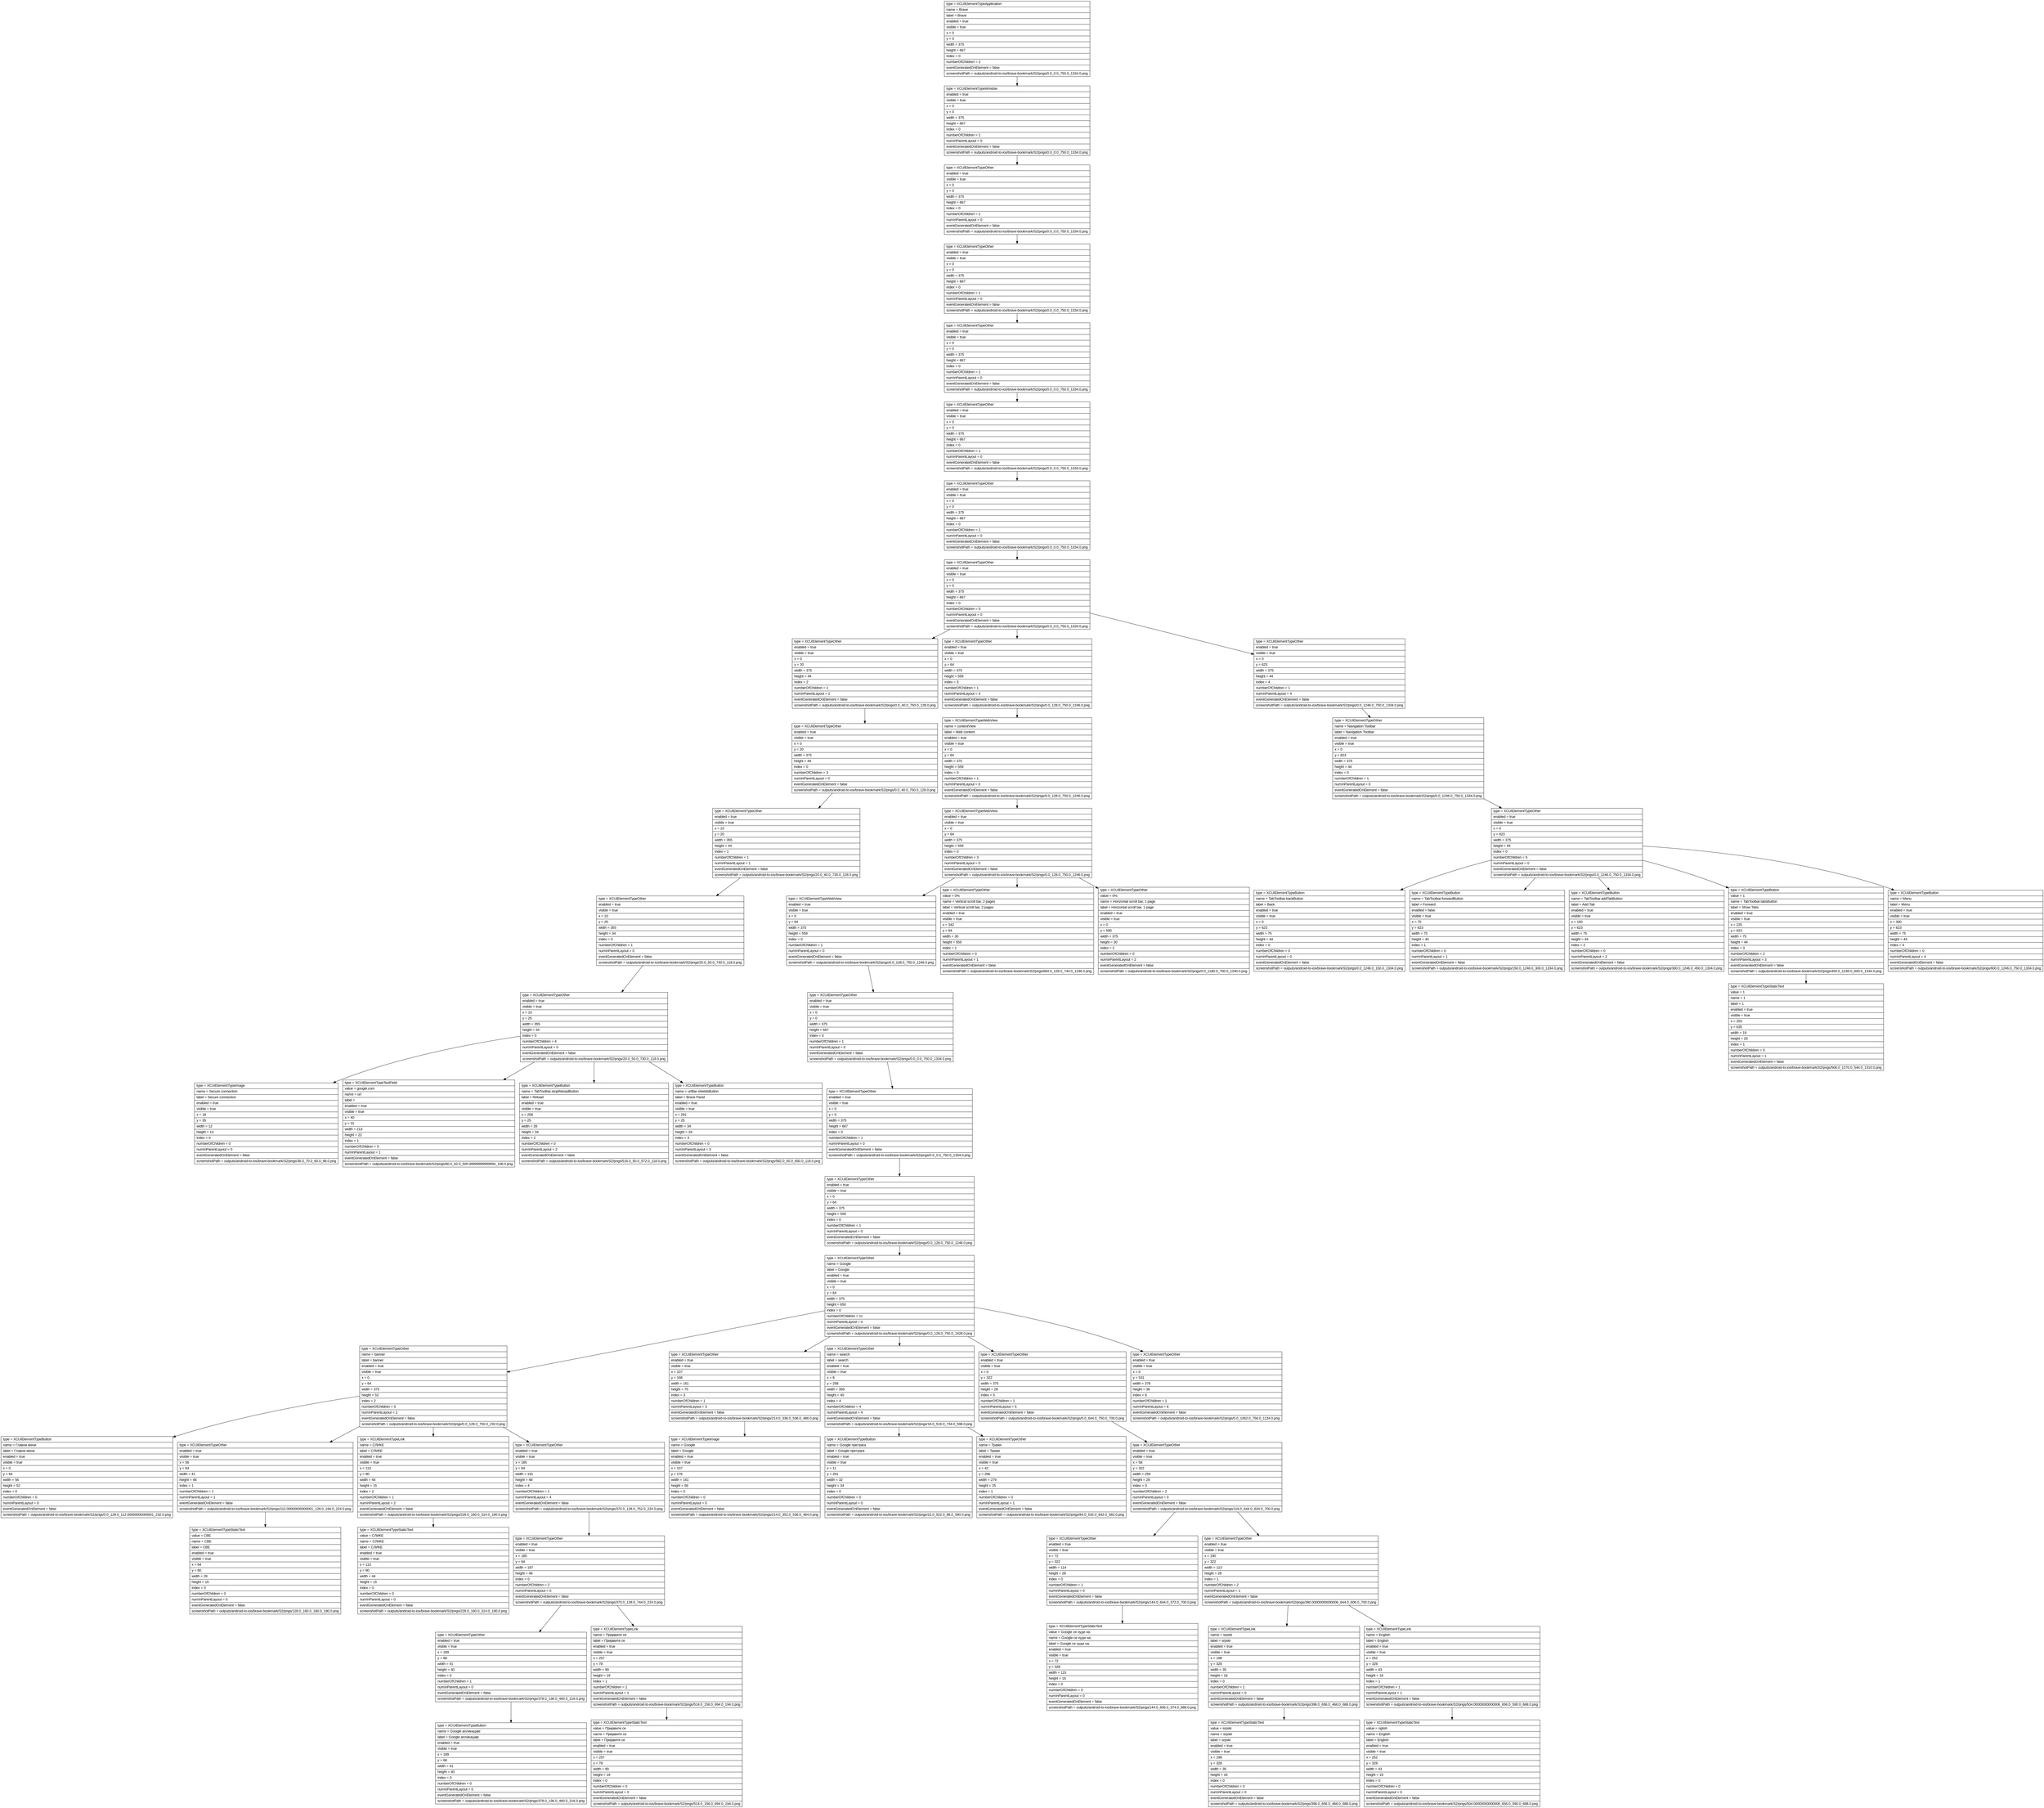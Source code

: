 digraph Layout {

	node [shape=record fontname=Arial];

	0	[label="{type = XCUIElementTypeApplication\l|name = Brave\l|label = Brave\l|enabled = true\l|visible = true\l|x = 0\l|y = 0\l|width = 375\l|height = 667\l|index = 0\l|numberOfChildren = 2\l|eventGeneratedOnElement = false \l|screenshotPath = outputs/android-to-ios/brave-bookmark/S2/pngs/0.0_0.0_750.0_1334.0.png\l}"]
	1	[label="{type = XCUIElementTypeWindow\l|enabled = true\l|visible = true\l|x = 0\l|y = 0\l|width = 375\l|height = 667\l|index = 0\l|numberOfChildren = 1\l|numInParentLayout = 0\l|eventGeneratedOnElement = false \l|screenshotPath = outputs/android-to-ios/brave-bookmark/S2/pngs/0.0_0.0_750.0_1334.0.png\l}"]
	2	[label="{type = XCUIElementTypeOther\l|enabled = true\l|visible = true\l|x = 0\l|y = 0\l|width = 375\l|height = 667\l|index = 0\l|numberOfChildren = 1\l|numInParentLayout = 0\l|eventGeneratedOnElement = false \l|screenshotPath = outputs/android-to-ios/brave-bookmark/S2/pngs/0.0_0.0_750.0_1334.0.png\l}"]
	3	[label="{type = XCUIElementTypeOther\l|enabled = true\l|visible = true\l|x = 0\l|y = 0\l|width = 375\l|height = 667\l|index = 0\l|numberOfChildren = 1\l|numInParentLayout = 0\l|eventGeneratedOnElement = false \l|screenshotPath = outputs/android-to-ios/brave-bookmark/S2/pngs/0.0_0.0_750.0_1334.0.png\l}"]
	4	[label="{type = XCUIElementTypeOther\l|enabled = true\l|visible = true\l|x = 0\l|y = 0\l|width = 375\l|height = 667\l|index = 0\l|numberOfChildren = 1\l|numInParentLayout = 0\l|eventGeneratedOnElement = false \l|screenshotPath = outputs/android-to-ios/brave-bookmark/S2/pngs/0.0_0.0_750.0_1334.0.png\l}"]
	5	[label="{type = XCUIElementTypeOther\l|enabled = true\l|visible = true\l|x = 0\l|y = 0\l|width = 375\l|height = 667\l|index = 0\l|numberOfChildren = 1\l|numInParentLayout = 0\l|eventGeneratedOnElement = false \l|screenshotPath = outputs/android-to-ios/brave-bookmark/S2/pngs/0.0_0.0_750.0_1334.0.png\l}"]
	6	[label="{type = XCUIElementTypeOther\l|enabled = true\l|visible = true\l|x = 0\l|y = 0\l|width = 375\l|height = 667\l|index = 0\l|numberOfChildren = 1\l|numInParentLayout = 0\l|eventGeneratedOnElement = false \l|screenshotPath = outputs/android-to-ios/brave-bookmark/S2/pngs/0.0_0.0_750.0_1334.0.png\l}"]
	7	[label="{type = XCUIElementTypeOther\l|enabled = true\l|visible = true\l|x = 0\l|y = 0\l|width = 375\l|height = 667\l|index = 0\l|numberOfChildren = 5\l|numInParentLayout = 0\l|eventGeneratedOnElement = false \l|screenshotPath = outputs/android-to-ios/brave-bookmark/S2/pngs/0.0_0.0_750.0_1334.0.png\l}"]
	8	[label="{type = XCUIElementTypeOther\l|enabled = true\l|visible = true\l|x = 0\l|y = 20\l|width = 375\l|height = 44\l|index = 2\l|numberOfChildren = 1\l|numInParentLayout = 2\l|eventGeneratedOnElement = false \l|screenshotPath = outputs/android-to-ios/brave-bookmark/S2/pngs/0.0_40.0_750.0_128.0.png\l}"]
	9	[label="{type = XCUIElementTypeOther\l|enabled = true\l|visible = true\l|x = 0\l|y = 64\l|width = 375\l|height = 559\l|index = 3\l|numberOfChildren = 1\l|numInParentLayout = 3\l|eventGeneratedOnElement = false \l|screenshotPath = outputs/android-to-ios/brave-bookmark/S2/pngs/0.0_128.0_750.0_1246.0.png\l}"]
	10	[label="{type = XCUIElementTypeOther\l|enabled = true\l|visible = true\l|x = 0\l|y = 623\l|width = 375\l|height = 44\l|index = 4\l|numberOfChildren = 1\l|numInParentLayout = 4\l|eventGeneratedOnElement = false \l|screenshotPath = outputs/android-to-ios/brave-bookmark/S2/pngs/0.0_1246.0_750.0_1334.0.png\l}"]
	11	[label="{type = XCUIElementTypeOther\l|enabled = true\l|visible = true\l|x = 0\l|y = 20\l|width = 375\l|height = 44\l|index = 0\l|numberOfChildren = 3\l|numInParentLayout = 0\l|eventGeneratedOnElement = false \l|screenshotPath = outputs/android-to-ios/brave-bookmark/S2/pngs/0.0_40.0_750.0_128.0.png\l}"]
	12	[label="{type = XCUIElementTypeWebView\l|name = contentView\l|label = Web content\l|enabled = true\l|visible = true\l|x = 0\l|y = 64\l|width = 375\l|height = 559\l|index = 0\l|numberOfChildren = 1\l|numInParentLayout = 0\l|eventGeneratedOnElement = false \l|screenshotPath = outputs/android-to-ios/brave-bookmark/S2/pngs/0.0_128.0_750.0_1246.0.png\l}"]
	13	[label="{type = XCUIElementTypeOther\l|name = Navigation Toolbar\l|label = Navigation Toolbar\l|enabled = true\l|visible = true\l|x = 0\l|y = 623\l|width = 375\l|height = 44\l|index = 0\l|numberOfChildren = 1\l|numInParentLayout = 0\l|eventGeneratedOnElement = false \l|screenshotPath = outputs/android-to-ios/brave-bookmark/S2/pngs/0.0_1246.0_750.0_1334.0.png\l}"]
	14	[label="{type = XCUIElementTypeOther\l|enabled = true\l|visible = true\l|x = 10\l|y = 20\l|width = 355\l|height = 44\l|index = 1\l|numberOfChildren = 1\l|numInParentLayout = 1\l|eventGeneratedOnElement = false \l|screenshotPath = outputs/android-to-ios/brave-bookmark/S2/pngs/20.0_40.0_730.0_128.0.png\l}"]
	15	[label="{type = XCUIElementTypeWebView\l|enabled = true\l|visible = true\l|x = 0\l|y = 64\l|width = 375\l|height = 559\l|index = 0\l|numberOfChildren = 3\l|numInParentLayout = 0\l|eventGeneratedOnElement = false \l|screenshotPath = outputs/android-to-ios/brave-bookmark/S2/pngs/0.0_128.0_750.0_1246.0.png\l}"]
	16	[label="{type = XCUIElementTypeOther\l|enabled = true\l|visible = true\l|x = 0\l|y = 623\l|width = 375\l|height = 44\l|index = 0\l|numberOfChildren = 5\l|numInParentLayout = 0\l|eventGeneratedOnElement = false \l|screenshotPath = outputs/android-to-ios/brave-bookmark/S2/pngs/0.0_1246.0_750.0_1334.0.png\l}"]
	17	[label="{type = XCUIElementTypeOther\l|enabled = true\l|visible = true\l|x = 10\l|y = 25\l|width = 355\l|height = 34\l|index = 0\l|numberOfChildren = 1\l|numInParentLayout = 0\l|eventGeneratedOnElement = false \l|screenshotPath = outputs/android-to-ios/brave-bookmark/S2/pngs/20.0_50.0_730.0_118.0.png\l}"]
	18	[label="{type = XCUIElementTypeWebView\l|enabled = true\l|visible = true\l|x = 0\l|y = 64\l|width = 375\l|height = 559\l|index = 0\l|numberOfChildren = 1\l|numInParentLayout = 0\l|eventGeneratedOnElement = false \l|screenshotPath = outputs/android-to-ios/brave-bookmark/S2/pngs/0.0_128.0_750.0_1246.0.png\l}"]
	19	[label="{type = XCUIElementTypeOther\l|value = 0%\l|name = Vertical scroll bar, 2 pages\l|label = Vertical scroll bar, 2 pages\l|enabled = true\l|visible = true\l|x = 342\l|y = 64\l|width = 30\l|height = 559\l|index = 1\l|numberOfChildren = 0\l|numInParentLayout = 1\l|eventGeneratedOnElement = false \l|screenshotPath = outputs/android-to-ios/brave-bookmark/S2/pngs/684.0_128.0_744.0_1246.0.png\l}"]
	20	[label="{type = XCUIElementTypeOther\l|value = 0%\l|name = Horizontal scroll bar, 1 page\l|label = Horizontal scroll bar, 1 page\l|enabled = true\l|visible = true\l|x = 0\l|y = 590\l|width = 375\l|height = 30\l|index = 2\l|numberOfChildren = 0\l|numInParentLayout = 2\l|eventGeneratedOnElement = false \l|screenshotPath = outputs/android-to-ios/brave-bookmark/S2/pngs/0.0_1180.0_750.0_1240.0.png\l}"]
	21	[label="{type = XCUIElementTypeButton\l|name = TabToolbar.backButton\l|label = Back\l|enabled = true\l|visible = true\l|x = 0\l|y = 623\l|width = 75\l|height = 44\l|index = 0\l|numberOfChildren = 0\l|numInParentLayout = 0\l|eventGeneratedOnElement = false \l|screenshotPath = outputs/android-to-ios/brave-bookmark/S2/pngs/0.0_1246.0_150.0_1334.0.png\l}"]
	22	[label="{type = XCUIElementTypeButton\l|name = TabToolbar.forwardButton\l|label = Forward\l|enabled = false\l|visible = true\l|x = 75\l|y = 623\l|width = 75\l|height = 44\l|index = 1\l|numberOfChildren = 0\l|numInParentLayout = 1\l|eventGeneratedOnElement = false \l|screenshotPath = outputs/android-to-ios/brave-bookmark/S2/pngs/150.0_1246.0_300.0_1334.0.png\l}"]
	23	[label="{type = XCUIElementTypeButton\l|name = TabToolbar.addTabButton\l|label = Add Tab\l|enabled = true\l|visible = true\l|x = 150\l|y = 623\l|width = 75\l|height = 44\l|index = 2\l|numberOfChildren = 0\l|numInParentLayout = 2\l|eventGeneratedOnElement = false \l|screenshotPath = outputs/android-to-ios/brave-bookmark/S2/pngs/300.0_1246.0_450.0_1334.0.png\l}"]
	24	[label="{type = XCUIElementTypeButton\l|value = 1\l|name = TabToolbar.tabsButton\l|label = Show Tabs\l|enabled = true\l|visible = true\l|x = 225\l|y = 623\l|width = 75\l|height = 44\l|index = 3\l|numberOfChildren = 2\l|numInParentLayout = 3\l|eventGeneratedOnElement = false \l|screenshotPath = outputs/android-to-ios/brave-bookmark/S2/pngs/450.0_1246.0_600.0_1334.0.png\l}"]
	25	[label="{type = XCUIElementTypeButton\l|name = Menu\l|label = Menu\l|enabled = true\l|visible = true\l|x = 300\l|y = 623\l|width = 75\l|height = 44\l|index = 4\l|numberOfChildren = 0\l|numInParentLayout = 4\l|eventGeneratedOnElement = false \l|screenshotPath = outputs/android-to-ios/brave-bookmark/S2/pngs/600.0_1246.0_750.0_1334.0.png\l}"]
	26	[label="{type = XCUIElementTypeOther\l|enabled = true\l|visible = true\l|x = 10\l|y = 25\l|width = 355\l|height = 34\l|index = 0\l|numberOfChildren = 4\l|numInParentLayout = 0\l|eventGeneratedOnElement = false \l|screenshotPath = outputs/android-to-ios/brave-bookmark/S2/pngs/20.0_50.0_730.0_118.0.png\l}"]
	27	[label="{type = XCUIElementTypeOther\l|enabled = true\l|visible = true\l|x = 0\l|y = 0\l|width = 375\l|height = 667\l|index = 0\l|numberOfChildren = 1\l|numInParentLayout = 0\l|eventGeneratedOnElement = false \l|screenshotPath = outputs/android-to-ios/brave-bookmark/S2/pngs/0.0_0.0_750.0_1334.0.png\l}"]
	28	[label="{type = XCUIElementTypeStaticText\l|value = 1\l|name = 1\l|label = 1\l|enabled = true\l|visible = true\l|x = 253\l|y = 635\l|width = 19\l|height = 20\l|index = 1\l|numberOfChildren = 0\l|numInParentLayout = 1\l|eventGeneratedOnElement = false \l|screenshotPath = outputs/android-to-ios/brave-bookmark/S2/pngs/506.0_1270.0_544.0_1310.0.png\l}"]
	29	[label="{type = XCUIElementTypeImage\l|name = Secure connection\l|label = Secure connection\l|enabled = true\l|visible = true\l|x = 18\l|y = 35\l|width = 12\l|height = 14\l|index = 0\l|numberOfChildren = 0\l|numInParentLayout = 0\l|eventGeneratedOnElement = false \l|screenshotPath = outputs/android-to-ios/brave-bookmark/S2/pngs/36.0_70.0_60.0_98.0.png\l}"]
	30	[label="{type = XCUIElementTypeTextField\l|value = google.com\l|name = url\l|label = \l|enabled = true\l|visible = true\l|x = 40\l|y = 31\l|width = 213\l|height = 22\l|index = 1\l|numberOfChildren = 0\l|numInParentLayout = 1\l|eventGeneratedOnElement = false \l|screenshotPath = outputs/android-to-ios/brave-bookmark/S2/pngs/80.0_62.0_505.99999999999994_106.0.png\l}"]
	31	[label="{type = XCUIElementTypeButton\l|name = TabToolbar.stopReloadButton\l|label = Reload\l|enabled = true\l|visible = true\l|x = 258\l|y = 25\l|width = 28\l|height = 34\l|index = 2\l|numberOfChildren = 0\l|numInParentLayout = 2\l|eventGeneratedOnElement = false \l|screenshotPath = outputs/android-to-ios/brave-bookmark/S2/pngs/516.0_50.0_572.0_118.0.png\l}"]
	32	[label="{type = XCUIElementTypeButton\l|name = urlBar-shieldsButton\l|label = Brave Panel\l|enabled = true\l|visible = true\l|x = 291\l|y = 25\l|width = 34\l|height = 34\l|index = 3\l|numberOfChildren = 0\l|numInParentLayout = 3\l|eventGeneratedOnElement = false \l|screenshotPath = outputs/android-to-ios/brave-bookmark/S2/pngs/582.0_50.0_650.0_118.0.png\l}"]
	33	[label="{type = XCUIElementTypeOther\l|enabled = true\l|visible = true\l|x = 0\l|y = 0\l|width = 375\l|height = 667\l|index = 0\l|numberOfChildren = 1\l|numInParentLayout = 0\l|eventGeneratedOnElement = false \l|screenshotPath = outputs/android-to-ios/brave-bookmark/S2/pngs/0.0_0.0_750.0_1334.0.png\l}"]
	34	[label="{type = XCUIElementTypeOther\l|enabled = true\l|visible = true\l|x = 0\l|y = 64\l|width = 375\l|height = 559\l|index = 0\l|numberOfChildren = 1\l|numInParentLayout = 0\l|eventGeneratedOnElement = false \l|screenshotPath = outputs/android-to-ios/brave-bookmark/S2/pngs/0.0_128.0_750.0_1246.0.png\l}"]
	35	[label="{type = XCUIElementTypeOther\l|name = Google\l|label = Google\l|enabled = true\l|visible = true\l|x = 0\l|y = 64\l|width = 375\l|height = 650\l|index = 0\l|numberOfChildren = 11\l|numInParentLayout = 0\l|eventGeneratedOnElement = false \l|screenshotPath = outputs/android-to-ios/brave-bookmark/S2/pngs/0.0_128.0_750.0_1428.0.png\l}"]
	36	[label="{type = XCUIElementTypeOther\l|name = banner\l|label = banner\l|enabled = true\l|visible = true\l|x = 0\l|y = 64\l|width = 375\l|height = 52\l|index = 2\l|numberOfChildren = 5\l|numInParentLayout = 2\l|eventGeneratedOnElement = false \l|screenshotPath = outputs/android-to-ios/brave-bookmark/S2/pngs/0.0_128.0_750.0_232.0.png\l}"]
	37	[label="{type = XCUIElementTypeOther\l|enabled = true\l|visible = true\l|x = 107\l|y = 168\l|width = 161\l|height = 75\l|index = 3\l|numberOfChildren = 1\l|numInParentLayout = 3\l|eventGeneratedOnElement = false \l|screenshotPath = outputs/android-to-ios/brave-bookmark/S2/pngs/214.0_336.0_536.0_486.0.png\l}"]
	38	[label="{type = XCUIElementTypeOther\l|name = search\l|label = search\l|enabled = true\l|visible = true\l|x = 8\l|y = 258\l|width = 359\l|height = 40\l|index = 4\l|numberOfChildren = 4\l|numInParentLayout = 4\l|eventGeneratedOnElement = false \l|screenshotPath = outputs/android-to-ios/brave-bookmark/S2/pngs/16.0_516.0_734.0_596.0.png\l}"]
	39	[label="{type = XCUIElementTypeOther\l|enabled = true\l|visible = true\l|x = 0\l|y = 322\l|width = 375\l|height = 28\l|index = 5\l|numberOfChildren = 1\l|numInParentLayout = 5\l|eventGeneratedOnElement = false \l|screenshotPath = outputs/android-to-ios/brave-bookmark/S2/pngs/0.0_644.0_750.0_700.0.png\l}"]
	40	[label="{type = XCUIElementTypeOther\l|enabled = true\l|visible = true\l|x = 0\l|y = 531\l|width = 378\l|height = 36\l|index = 6\l|numberOfChildren = 1\l|numInParentLayout = 6\l|eventGeneratedOnElement = false \l|screenshotPath = outputs/android-to-ios/brave-bookmark/S2/pngs/0.0_1062.0_756.0_1134.0.png\l}"]
	41	[label="{type = XCUIElementTypeButton\l|name = Главни мени\l|label = Главни мени\l|enabled = true\l|visible = true\l|x = 0\l|y = 64\l|width = 56\l|height = 52\l|index = 0\l|numberOfChildren = 0\l|numInParentLayout = 0\l|eventGeneratedOnElement = false \l|screenshotPath = outputs/android-to-ios/brave-bookmark/S2/pngs/0.0_128.0_112.00000000000001_232.0.png\l}"]
	42	[label="{type = XCUIElementTypeOther\l|enabled = true\l|visible = true\l|x = 56\l|y = 64\l|width = 41\l|height = 48\l|index = 1\l|numberOfChildren = 1\l|numInParentLayout = 1\l|eventGeneratedOnElement = false \l|screenshotPath = outputs/android-to-ios/brave-bookmark/S2/pngs/112.00000000000001_128.0_194.0_224.0.png\l}"]
	43	[label="{type = XCUIElementTypeLink\l|name = СЛИКЕ\l|label = СЛИКЕ\l|enabled = true\l|visible = true\l|x = 113\l|y = 80\l|width = 44\l|height = 15\l|index = 2\l|numberOfChildren = 1\l|numInParentLayout = 2\l|eventGeneratedOnElement = false \l|screenshotPath = outputs/android-to-ios/brave-bookmark/S2/pngs/226.0_160.0_314.0_190.0.png\l}"]
	44	[label="{type = XCUIElementTypeOther\l|enabled = true\l|visible = true\l|x = 185\l|y = 64\l|width = 191\l|height = 48\l|index = 4\l|numberOfChildren = 1\l|numInParentLayout = 4\l|eventGeneratedOnElement = false \l|screenshotPath = outputs/android-to-ios/brave-bookmark/S2/pngs/370.0_128.0_752.0_224.0.png\l}"]
	45	[label="{type = XCUIElementTypeImage\l|name = Google\l|label = Google\l|enabled = true\l|visible = true\l|x = 107\l|y = 176\l|width = 161\l|height = 56\l|index = 0\l|numberOfChildren = 0\l|numInParentLayout = 0\l|eventGeneratedOnElement = false \l|screenshotPath = outputs/android-to-ios/brave-bookmark/S2/pngs/214.0_352.0_536.0_464.0.png\l}"]
	46	[label="{type = XCUIElementTypeButton\l|name = Google претрага\l|label = Google претрага\l|enabled = true\l|visible = true\l|x = 11\l|y = 261\l|width = 32\l|height = 34\l|index = 0\l|numberOfChildren = 0\l|numInParentLayout = 0\l|eventGeneratedOnElement = false \l|screenshotPath = outputs/android-to-ios/brave-bookmark/S2/pngs/22.0_522.0_86.0_590.0.png\l}"]
	47	[label="{type = XCUIElementTypeOther\l|name = Тражи\l|label = Тражи\l|enabled = true\l|visible = true\l|x = 42\l|y = 266\l|width = 279\l|height = 25\l|index = 1\l|numberOfChildren = 0\l|numInParentLayout = 1\l|eventGeneratedOnElement = false \l|screenshotPath = outputs/android-to-ios/brave-bookmark/S2/pngs/84.0_532.0_642.0_582.0.png\l}"]
	48	[label="{type = XCUIElementTypeOther\l|enabled = true\l|visible = true\l|x = 58\l|y = 322\l|width = 259\l|height = 28\l|index = 0\l|numberOfChildren = 2\l|numInParentLayout = 0\l|eventGeneratedOnElement = false \l|screenshotPath = outputs/android-to-ios/brave-bookmark/S2/pngs/116.0_644.0_634.0_700.0.png\l}"]
	49	[label="{type = XCUIElementTypeStaticText\l|value = СВЕ\l|name = СВЕ\l|label = СВЕ\l|enabled = true\l|visible = true\l|x = 64\l|y = 80\l|width = 26\l|height = 15\l|index = 0\l|numberOfChildren = 0\l|numInParentLayout = 0\l|eventGeneratedOnElement = false \l|screenshotPath = outputs/android-to-ios/brave-bookmark/S2/pngs/128.0_160.0_180.0_190.0.png\l}"]
	50	[label="{type = XCUIElementTypeStaticText\l|value = СЛИКЕ\l|name = СЛИКЕ\l|label = СЛИКЕ\l|enabled = true\l|visible = true\l|x = 113\l|y = 80\l|width = 44\l|height = 15\l|index = 0\l|numberOfChildren = 0\l|numInParentLayout = 0\l|eventGeneratedOnElement = false \l|screenshotPath = outputs/android-to-ios/brave-bookmark/S2/pngs/226.0_160.0_314.0_190.0.png\l}"]
	51	[label="{type = XCUIElementTypeOther\l|enabled = true\l|visible = true\l|x = 185\l|y = 64\l|width = 187\l|height = 48\l|index = 0\l|numberOfChildren = 2\l|numInParentLayout = 0\l|eventGeneratedOnElement = false \l|screenshotPath = outputs/android-to-ios/brave-bookmark/S2/pngs/370.0_128.0_744.0_224.0.png\l}"]
	52	[label="{type = XCUIElementTypeOther\l|enabled = true\l|visible = true\l|x = 72\l|y = 322\l|width = 114\l|height = 28\l|index = 0\l|numberOfChildren = 1\l|numInParentLayout = 0\l|eventGeneratedOnElement = false \l|screenshotPath = outputs/android-to-ios/brave-bookmark/S2/pngs/144.0_644.0_372.0_700.0.png\l}"]
	53	[label="{type = XCUIElementTypeOther\l|enabled = true\l|visible = true\l|x = 190\l|y = 322\l|width = 113\l|height = 28\l|index = 1\l|numberOfChildren = 2\l|numInParentLayout = 1\l|eventGeneratedOnElement = false \l|screenshotPath = outputs/android-to-ios/brave-bookmark/S2/pngs/380.00000000000006_644.0_606.0_700.0.png\l}"]
	54	[label="{type = XCUIElementTypeOther\l|enabled = true\l|visible = true\l|x = 189\l|y = 68\l|width = 41\l|height = 40\l|index = 0\l|numberOfChildren = 1\l|numInParentLayout = 0\l|eventGeneratedOnElement = false \l|screenshotPath = outputs/android-to-ios/brave-bookmark/S2/pngs/378.0_136.0_460.0_216.0.png\l}"]
	55	[label="{type = XCUIElementTypeLink\l|name = Пријавите се\l|label = Пријавите се\l|enabled = true\l|visible = true\l|x = 257\l|y = 78\l|width = 90\l|height = 19\l|index = 1\l|numberOfChildren = 1\l|numInParentLayout = 1\l|eventGeneratedOnElement = false \l|screenshotPath = outputs/android-to-ios/brave-bookmark/S2/pngs/514.0_156.0_694.0_194.0.png\l}"]
	56	[label="{type = XCUIElementTypeStaticText\l|value = Google се нуди на:\l|name = Google се нуди на:\l|label = Google се нуди на:\l|enabled = true\l|visible = true\l|x = 72\l|y = 328\l|width = 115\l|height = 16\l|index = 0\l|numberOfChildren = 0\l|numInParentLayout = 0\l|eventGeneratedOnElement = false \l|screenshotPath = outputs/android-to-ios/brave-bookmark/S2/pngs/144.0_656.0_374.0_688.0.png\l}"]
	57	[label="{type = XCUIElementTypeLink\l|name = srpski\l|label = srpski\l|enabled = true\l|visible = true\l|x = 198\l|y = 328\l|width = 35\l|height = 16\l|index = 0\l|numberOfChildren = 1\l|numInParentLayout = 0\l|eventGeneratedOnElement = false \l|screenshotPath = outputs/android-to-ios/brave-bookmark/S2/pngs/396.0_656.0_466.0_688.0.png\l}"]
	58	[label="{type = XCUIElementTypeLink\l|name = English\l|label = English\l|enabled = true\l|visible = true\l|x = 252\l|y = 328\l|width = 43\l|height = 16\l|index = 1\l|numberOfChildren = 1\l|numInParentLayout = 1\l|eventGeneratedOnElement = false \l|screenshotPath = outputs/android-to-ios/brave-bookmark/S2/pngs/504.00000000000006_656.0_590.0_688.0.png\l}"]
	59	[label="{type = XCUIElementTypeButton\l|name = Google апликације\l|label = Google апликације\l|enabled = true\l|visible = true\l|x = 189\l|y = 68\l|width = 41\l|height = 40\l|index = 0\l|numberOfChildren = 0\l|numInParentLayout = 0\l|eventGeneratedOnElement = false \l|screenshotPath = outputs/android-to-ios/brave-bookmark/S2/pngs/378.0_136.0_460.0_216.0.png\l}"]
	60	[label="{type = XCUIElementTypeStaticText\l|value = Пријавите се\l|name = Пријавите се\l|label = Пријавите се\l|enabled = true\l|visible = true\l|x = 257\l|y = 78\l|width = 90\l|height = 19\l|index = 0\l|numberOfChildren = 0\l|numInParentLayout = 0\l|eventGeneratedOnElement = false \l|screenshotPath = outputs/android-to-ios/brave-bookmark/S2/pngs/514.0_156.0_694.0_194.0.png\l}"]
	61	[label="{type = XCUIElementTypeStaticText\l|value = srpski\l|name = srpski\l|label = srpski\l|enabled = true\l|visible = true\l|x = 198\l|y = 328\l|width = 35\l|height = 16\l|index = 0\l|numberOfChildren = 0\l|numInParentLayout = 0\l|eventGeneratedOnElement = false \l|screenshotPath = outputs/android-to-ios/brave-bookmark/S2/pngs/396.0_656.0_466.0_688.0.png\l}"]
	62	[label="{type = XCUIElementTypeStaticText\l|value = nglish\l|name = English\l|label = English\l|enabled = true\l|visible = true\l|x = 252\l|y = 328\l|width = 43\l|height = 16\l|index = 0\l|numberOfChildren = 0\l|numInParentLayout = 0\l|eventGeneratedOnElement = false \l|screenshotPath = outputs/android-to-ios/brave-bookmark/S2/pngs/504.00000000000006_656.0_590.0_688.0.png\l}"]


	0 -> 1
	1 -> 2
	2 -> 3
	3 -> 4
	4 -> 5
	5 -> 6
	6 -> 7
	7 -> 8
	7 -> 9
	7 -> 10
	8 -> 11
	9 -> 12
	10 -> 13
	11 -> 14
	12 -> 15
	13 -> 16
	14 -> 17
	15 -> 18
	15 -> 19
	15 -> 20
	16 -> 21
	16 -> 22
	16 -> 23
	16 -> 24
	16 -> 25
	17 -> 26
	18 -> 27
	24 -> 28
	26 -> 29
	26 -> 30
	26 -> 31
	26 -> 32
	27 -> 33
	33 -> 34
	34 -> 35
	35 -> 36
	35 -> 37
	35 -> 38
	35 -> 39
	35 -> 40
	36 -> 41
	36 -> 42
	36 -> 43
	36 -> 44
	37 -> 45
	38 -> 46
	38 -> 47
	39 -> 48
	42 -> 49
	43 -> 50
	44 -> 51
	48 -> 52
	48 -> 53
	51 -> 54
	51 -> 55
	52 -> 56
	53 -> 57
	53 -> 58
	54 -> 59
	55 -> 60
	57 -> 61
	58 -> 62


}